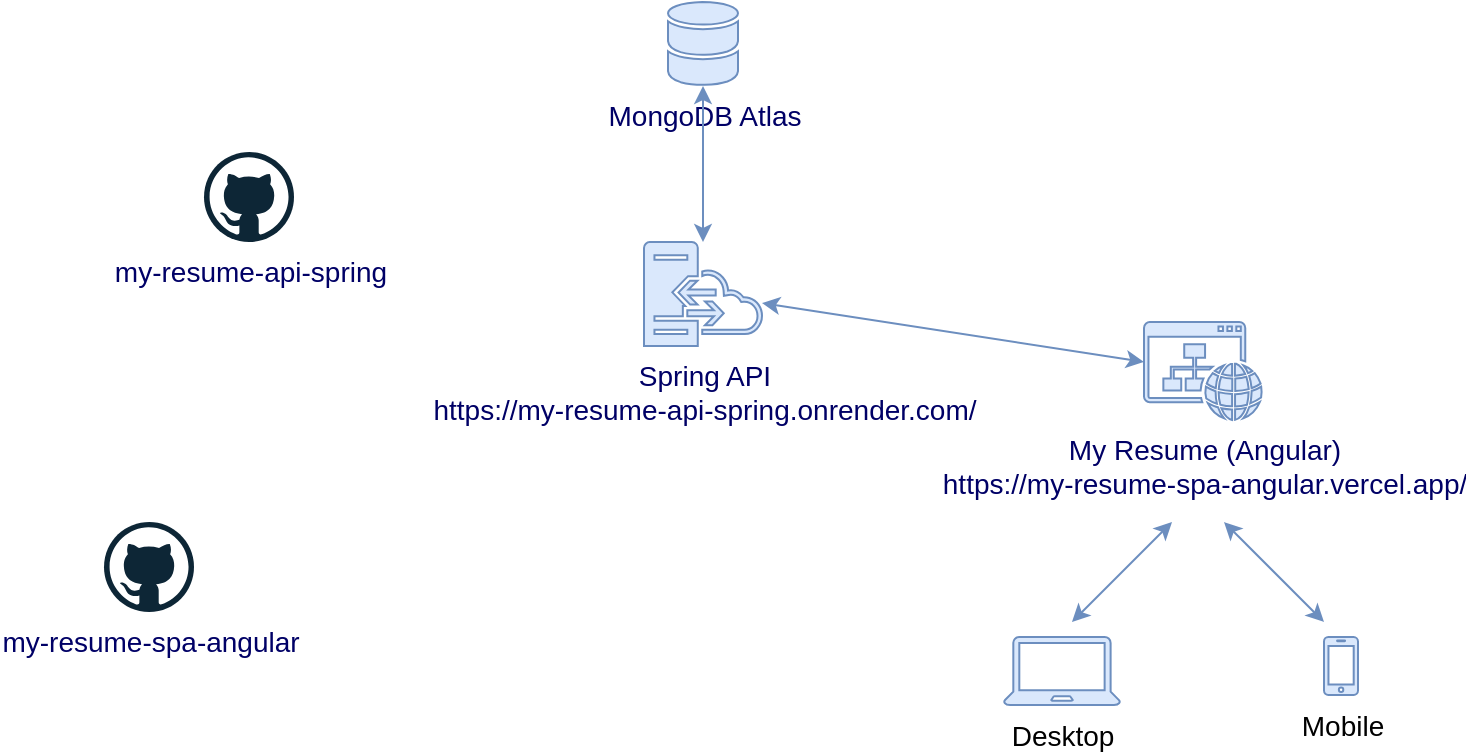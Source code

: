 <mxfile version="24.3.1" type="github">
  <diagram name="Page-1" id="yFc_ulUAOd5rg2P4x2k_">
    <mxGraphModel dx="1050" dy="557" grid="1" gridSize="10" guides="1" tooltips="1" connect="1" arrows="1" fold="1" page="1" pageScale="1" pageWidth="850" pageHeight="1100" math="0" shadow="0">
      <root>
        <mxCell id="0" />
        <mxCell id="1" parent="0" />
        <mxCell id="4DbhWPYz5QfxDqpqalYF-1" value="&lt;div style=&quot;font-size: 14px;&quot;&gt;My Resume (Angular)&lt;/div&gt;https://my-resume-spa-angular.vercel.app/" style="sketch=0;pointerEvents=1;shadow=0;dashed=0;html=1;strokeColor=#6c8ebf;fillColor=#dae8fc;labelPosition=center;verticalLabelPosition=bottom;verticalAlign=top;outlineConnect=0;align=center;shape=mxgraph.office.sites.website;fontColor=#000066;fontSize=14;" vertex="1" parent="1">
          <mxGeometry x="640" y="210" width="59" height="49" as="geometry" />
        </mxCell>
        <mxCell id="4DbhWPYz5QfxDqpqalYF-3" value="Desktop" style="sketch=0;pointerEvents=1;shadow=0;dashed=0;html=1;strokeColor=#6c8ebf;fillColor=#dae8fc;labelPosition=center;verticalLabelPosition=bottom;verticalAlign=top;outlineConnect=0;align=center;shape=mxgraph.office.devices.laptop;fontSize=14;" vertex="1" parent="1">
          <mxGeometry x="570" y="367.5" width="58" height="34" as="geometry" />
        </mxCell>
        <mxCell id="4DbhWPYz5QfxDqpqalYF-4" value="Mobile" style="sketch=0;pointerEvents=1;shadow=0;dashed=0;html=1;strokeColor=#6c8ebf;fillColor=#dae8fc;labelPosition=center;verticalLabelPosition=bottom;verticalAlign=top;outlineConnect=0;align=center;shape=mxgraph.office.devices.cell_phone_iphone_proportional;fontSize=14;" vertex="1" parent="1">
          <mxGeometry x="730" y="367.5" width="17" height="29" as="geometry" />
        </mxCell>
        <mxCell id="4DbhWPYz5QfxDqpqalYF-6" value="" style="endArrow=classic;startArrow=classic;html=1;rounded=0;fillColor=#dae8fc;strokeColor=#6c8ebf;" edge="1" parent="1">
          <mxGeometry width="50" height="50" relative="1" as="geometry">
            <mxPoint x="604" y="360" as="sourcePoint" />
            <mxPoint x="654" y="310" as="targetPoint" />
          </mxGeometry>
        </mxCell>
        <mxCell id="4DbhWPYz5QfxDqpqalYF-7" value="" style="endArrow=classic;startArrow=classic;html=1;rounded=0;fillColor=#dae8fc;strokeColor=#6c8ebf;" edge="1" parent="1">
          <mxGeometry width="50" height="50" relative="1" as="geometry">
            <mxPoint x="730" y="360" as="sourcePoint" />
            <mxPoint x="680" y="310" as="targetPoint" />
          </mxGeometry>
        </mxCell>
        <mxCell id="4DbhWPYz5QfxDqpqalYF-8" value="MongoDB Atlas" style="sketch=0;shadow=0;dashed=0;html=1;strokeColor=#6c8ebf;labelPosition=center;verticalLabelPosition=bottom;verticalAlign=top;outlineConnect=0;align=center;shape=mxgraph.office.databases.database_mini_2;fillColor=#dae8fc;fontColor=#000066;fontSize=14;" vertex="1" parent="1">
          <mxGeometry x="402" y="50" width="35" height="42" as="geometry" />
        </mxCell>
        <mxCell id="4DbhWPYz5QfxDqpqalYF-9" value="Spring API&lt;div style=&quot;font-size: 14px;&quot;&gt;https://my-resume-api-spring.onrender.com/&lt;br style=&quot;font-size: 14px;&quot;&gt;&lt;/div&gt;" style="sketch=0;pointerEvents=1;shadow=0;dashed=0;html=1;strokeColor=#6c8ebf;fillColor=#dae8fc;labelPosition=center;verticalLabelPosition=bottom;verticalAlign=top;outlineConnect=0;align=center;shape=mxgraph.office.servers.hybrid_server;fontSize=14;fontColor=#000066;" vertex="1" parent="1">
          <mxGeometry x="390" y="170" width="59" height="52" as="geometry" />
        </mxCell>
        <mxCell id="4DbhWPYz5QfxDqpqalYF-10" value="" style="endArrow=classic;startArrow=classic;html=1;rounded=0;fillColor=#dae8fc;strokeColor=#6c8ebf;" edge="1" parent="1" source="4DbhWPYz5QfxDqpqalYF-9" target="4DbhWPYz5QfxDqpqalYF-1">
          <mxGeometry width="50" height="50" relative="1" as="geometry">
            <mxPoint x="479" y="259" as="sourcePoint" />
            <mxPoint x="529" y="209" as="targetPoint" />
          </mxGeometry>
        </mxCell>
        <mxCell id="4DbhWPYz5QfxDqpqalYF-11" value="" style="endArrow=classic;startArrow=classic;html=1;rounded=0;fillColor=#dae8fc;strokeColor=#6c8ebf;" edge="1" parent="1" source="4DbhWPYz5QfxDqpqalYF-9" target="4DbhWPYz5QfxDqpqalYF-8">
          <mxGeometry width="50" height="50" relative="1" as="geometry">
            <mxPoint x="400" y="220" as="sourcePoint" />
            <mxPoint x="450" y="170" as="targetPoint" />
          </mxGeometry>
        </mxCell>
        <mxCell id="4DbhWPYz5QfxDqpqalYF-13" value="my-resume-spa-angular" style="dashed=0;outlineConnect=0;html=1;align=center;labelPosition=center;verticalLabelPosition=bottom;verticalAlign=top;shape=mxgraph.weblogos.github;fillColor=#f5f5f5;strokeColor=#666666;fontColor=#000066;fontSize=14;" vertex="1" parent="1">
          <mxGeometry x="120" y="310" width="45" height="45" as="geometry" />
        </mxCell>
        <mxCell id="4DbhWPYz5QfxDqpqalYF-14" value="&lt;span class=&quot;AppHeader-context-item-label&quot; style=&quot;box-sizing: border-box; display: inline-block; overflow: hidden; text-overflow: ellipsis; text-wrap: nowrap;&quot;&gt;my-resume-api-spring&lt;/span&gt;" style="dashed=0;outlineConnect=0;html=1;align=center;labelPosition=center;verticalLabelPosition=bottom;verticalAlign=top;shape=mxgraph.weblogos.github;fillColor=#f5f5f5;strokeColor=#666666;fontColor=#000066;fontSize=14;" vertex="1" parent="1">
          <mxGeometry x="170" y="125" width="45" height="45" as="geometry" />
        </mxCell>
      </root>
    </mxGraphModel>
  </diagram>
</mxfile>
